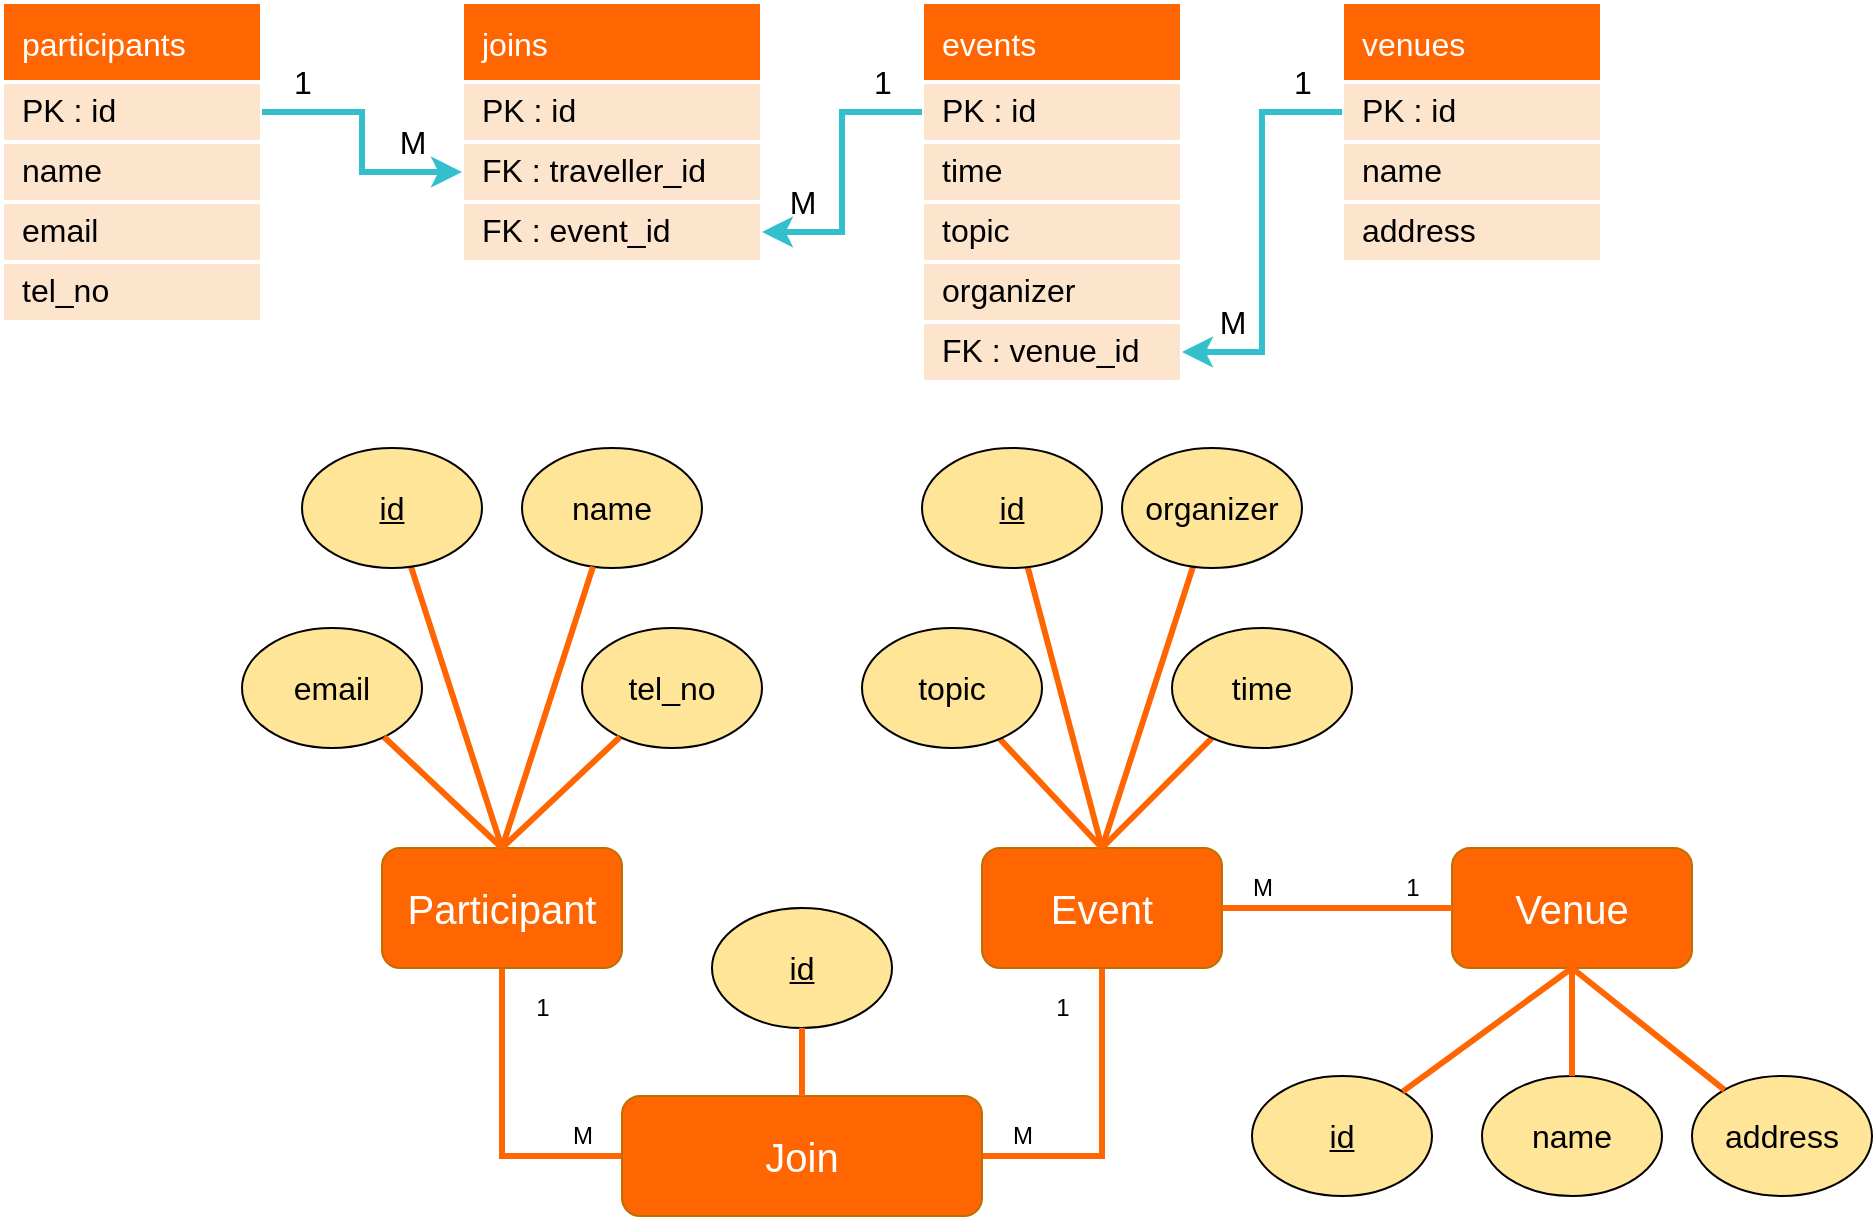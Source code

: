 <mxfile version="16.2.7" type="github">
  <diagram id="Arsce1lhnxzf3GvLfII_" name="第1頁">
    <mxGraphModel dx="1422" dy="744" grid="1" gridSize="10" guides="1" tooltips="1" connect="1" arrows="1" fold="1" page="1" pageScale="1" pageWidth="1169" pageHeight="827" math="0" shadow="0">
      <root>
        <mxCell id="0" />
        <mxCell id="1" parent="0" />
        <mxCell id="FeWT-kClf4YKD-GhPPuV-12" value="participants" style="swimlane;fontStyle=0;childLayout=stackLayout;horizontal=1;startSize=40;horizontalStack=0;resizeParent=1;resizeParentMax=0;resizeLast=0;collapsible=1;marginBottom=0;align=left;fontSize=16;fontColor=#FFFFFF;fillColor=#FF6602;spacing=0;strokeColor=#FFFFFF;strokeWidth=2;spacingLeft=10;" parent="1" vertex="1">
          <mxGeometry x="150" y="220" width="130" height="160" as="geometry">
            <mxRectangle x="150" y="220" width="110" height="40" as="alternateBounds" />
          </mxGeometry>
        </mxCell>
        <mxCell id="FeWT-kClf4YKD-GhPPuV-20" value="PK : id" style="text;strokeColor=#FFFFFF;fillColor=#FDE5CD;spacingLeft=10;spacingRight=0;overflow=hidden;rotatable=0;points=[[0,0.5],[1,0.5]];portConstraint=eastwest;fontSize=16;strokeWidth=2;perimeterSpacing=0;sketch=0;shadow=0;rounded=0;glass=0;spacing=0;fontStyle=0" parent="FeWT-kClf4YKD-GhPPuV-12" vertex="1">
          <mxGeometry y="40" width="130" height="30" as="geometry" />
        </mxCell>
        <mxCell id="FeWT-kClf4YKD-GhPPuV-13" value="name" style="text;strokeColor=#FFFFFF;fillColor=#FDE5CD;spacingLeft=10;spacingRight=0;overflow=hidden;rotatable=0;points=[[0,0.5],[1,0.5]];portConstraint=eastwest;fontSize=16;strokeWidth=2;sketch=0;shadow=0;rounded=0;glass=0;spacing=0;" parent="FeWT-kClf4YKD-GhPPuV-12" vertex="1">
          <mxGeometry y="70" width="130" height="30" as="geometry" />
        </mxCell>
        <mxCell id="AC0keNQ9pMUgS8oNDT1f-38" value="email" style="text;strokeColor=#FFFFFF;fillColor=#FDE5CD;spacingLeft=10;spacingRight=0;overflow=hidden;rotatable=0;points=[[0,0.5],[1,0.5]];portConstraint=eastwest;fontSize=16;strokeWidth=2;sketch=0;shadow=0;rounded=0;glass=0;spacing=0;" vertex="1" parent="FeWT-kClf4YKD-GhPPuV-12">
          <mxGeometry y="100" width="130" height="30" as="geometry" />
        </mxCell>
        <mxCell id="AC0keNQ9pMUgS8oNDT1f-43" value="tel_no" style="text;strokeColor=#FFFFFF;fillColor=#FDE5CD;spacingLeft=10;spacingRight=0;overflow=hidden;rotatable=0;points=[[0,0.5],[1,0.5]];portConstraint=eastwest;fontSize=16;strokeWidth=2;sketch=0;shadow=0;rounded=0;glass=0;spacing=0;" vertex="1" parent="FeWT-kClf4YKD-GhPPuV-12">
          <mxGeometry y="130" width="130" height="30" as="geometry" />
        </mxCell>
        <mxCell id="FeWT-kClf4YKD-GhPPuV-21" value="joins" style="swimlane;fontStyle=0;childLayout=stackLayout;horizontal=1;startSize=40;horizontalStack=0;resizeParent=1;resizeParentMax=0;resizeLast=0;collapsible=1;marginBottom=0;align=left;fontSize=16;fontColor=#FFFFFF;fillColor=#FF6602;spacing=0;strokeColor=#FFFFFF;strokeWidth=2;spacingLeft=10;" parent="1" vertex="1">
          <mxGeometry x="380" y="220" width="150" height="130" as="geometry">
            <mxRectangle x="150" y="220" width="110" height="40" as="alternateBounds" />
          </mxGeometry>
        </mxCell>
        <mxCell id="FeWT-kClf4YKD-GhPPuV-22" value="PK : id" style="text;strokeColor=#FFFFFF;fillColor=#FDE5CD;spacingLeft=10;spacingRight=0;overflow=hidden;rotatable=0;points=[[0,0.5],[1,0.5]];portConstraint=eastwest;fontSize=16;strokeWidth=2;perimeterSpacing=0;sketch=0;shadow=0;rounded=0;glass=0;spacing=0;fontStyle=0" parent="FeWT-kClf4YKD-GhPPuV-21" vertex="1">
          <mxGeometry y="40" width="150" height="30" as="geometry" />
        </mxCell>
        <mxCell id="FeWT-kClf4YKD-GhPPuV-57" value="FK : traveller_id" style="text;strokeColor=#FFFFFF;fillColor=#FDE5CD;spacingLeft=10;spacingRight=0;overflow=hidden;rotatable=0;points=[[0,0.5],[1,0.5]];portConstraint=eastwest;fontSize=16;strokeWidth=2;sketch=0;shadow=0;rounded=0;glass=0;spacing=0;" parent="FeWT-kClf4YKD-GhPPuV-21" vertex="1">
          <mxGeometry y="70" width="150" height="30" as="geometry" />
        </mxCell>
        <mxCell id="FeWT-kClf4YKD-GhPPuV-51" value="FK : event_id" style="text;strokeColor=#FFFFFF;fillColor=#FDE5CD;spacingLeft=10;spacingRight=0;overflow=hidden;rotatable=0;points=[[0,0.5],[1,0.5]];portConstraint=eastwest;fontSize=16;strokeWidth=2;sketch=0;shadow=0;rounded=0;glass=0;spacing=0;" parent="FeWT-kClf4YKD-GhPPuV-21" vertex="1">
          <mxGeometry y="100" width="150" height="30" as="geometry" />
        </mxCell>
        <mxCell id="FeWT-kClf4YKD-GhPPuV-58" style="edgeStyle=orthogonalEdgeStyle;rounded=0;orthogonalLoop=1;jettySize=auto;html=1;fontSize=16;fontColor=#FFFFFF;strokeWidth=3;strokeColor=#33BFCC;entryX=0;entryY=0.5;entryDx=0;entryDy=0;" parent="1" source="FeWT-kClf4YKD-GhPPuV-20" target="FeWT-kClf4YKD-GhPPuV-57" edge="1">
          <mxGeometry relative="1" as="geometry" />
        </mxCell>
        <mxCell id="FeWT-kClf4YKD-GhPPuV-59" value="&lt;div&gt;1&lt;/div&gt;" style="text;html=1;align=center;verticalAlign=middle;resizable=0;points=[];autosize=1;strokeColor=none;fillColor=none;fontSize=16;fontColor=#000000;" parent="1" vertex="1">
          <mxGeometry x="290" y="250" width="20" height="20" as="geometry" />
        </mxCell>
        <mxCell id="FeWT-kClf4YKD-GhPPuV-60" value="M" style="text;html=1;align=center;verticalAlign=middle;resizable=0;points=[];autosize=1;strokeColor=none;fillColor=none;fontSize=16;fontColor=#000000;" parent="1" vertex="1">
          <mxGeometry x="340" y="280" width="30" height="20" as="geometry" />
        </mxCell>
        <mxCell id="AC0keNQ9pMUgS8oNDT1f-81" style="edgeStyle=orthogonalEdgeStyle;rounded=0;orthogonalLoop=1;jettySize=auto;html=1;entryX=0;entryY=0.5;entryDx=0;entryDy=0;strokeWidth=3;endArrow=none;endFill=0;strokeColor=#FF6602;" edge="1" parent="1" source="AC0keNQ9pMUgS8oNDT1f-82" target="AC0keNQ9pMUgS8oNDT1f-113">
          <mxGeometry relative="1" as="geometry" />
        </mxCell>
        <mxCell id="AC0keNQ9pMUgS8oNDT1f-82" value="Participant" style="rounded=1;whiteSpace=wrap;html=1;fillColor=#FF6602;strokeColor=#BD7000;fontColor=#FFFFFF;fontSize=20;" vertex="1" parent="1">
          <mxGeometry x="340" y="643" width="120" height="60" as="geometry" />
        </mxCell>
        <mxCell id="AC0keNQ9pMUgS8oNDT1f-83" value="M" style="text;html=1;align=center;verticalAlign=middle;resizable=0;points=[];autosize=1;strokeColor=none;fillColor=none;" vertex="1" parent="1">
          <mxGeometry x="430" y="777" width="20" height="20" as="geometry" />
        </mxCell>
        <mxCell id="AC0keNQ9pMUgS8oNDT1f-84" value="&lt;div&gt;M&lt;/div&gt;" style="text;html=1;align=center;verticalAlign=middle;resizable=0;points=[];autosize=1;strokeColor=none;fillColor=none;" vertex="1" parent="1">
          <mxGeometry x="650" y="777" width="20" height="20" as="geometry" />
        </mxCell>
        <mxCell id="AC0keNQ9pMUgS8oNDT1f-85" style="edgeStyle=none;rounded=0;orthogonalLoop=1;jettySize=auto;html=1;fontSize=16;fontColor=#FFFFFF;endArrow=none;endFill=0;strokeColor=#FF6602;strokeWidth=3;" edge="1" parent="1" source="AC0keNQ9pMUgS8oNDT1f-86">
          <mxGeometry relative="1" as="geometry">
            <mxPoint x="400" y="643" as="targetPoint" />
          </mxGeometry>
        </mxCell>
        <mxCell id="AC0keNQ9pMUgS8oNDT1f-86" value="&lt;u&gt;id&lt;/u&gt;" style="ellipse;whiteSpace=wrap;html=1;fillColor=#FFE598;fontSize=16;" vertex="1" parent="1">
          <mxGeometry x="300" y="443" width="90" height="60" as="geometry" />
        </mxCell>
        <mxCell id="AC0keNQ9pMUgS8oNDT1f-87" style="edgeStyle=orthogonalEdgeStyle;rounded=0;orthogonalLoop=1;jettySize=auto;html=1;entryX=1;entryY=0.5;entryDx=0;entryDy=0;strokeWidth=3;endArrow=none;endFill=0;strokeColor=#FF6602;" edge="1" parent="1" source="AC0keNQ9pMUgS8oNDT1f-88" target="AC0keNQ9pMUgS8oNDT1f-113">
          <mxGeometry relative="1" as="geometry" />
        </mxCell>
        <mxCell id="AC0keNQ9pMUgS8oNDT1f-88" value="Event" style="rounded=1;whiteSpace=wrap;html=1;fillColor=#FF6602;strokeColor=#BD7000;fontColor=#FFFFFF;fontSize=20;" vertex="1" parent="1">
          <mxGeometry x="640" y="643" width="120" height="60" as="geometry" />
        </mxCell>
        <mxCell id="AC0keNQ9pMUgS8oNDT1f-89" value="name" style="ellipse;whiteSpace=wrap;html=1;fillColor=#FFE598;fontSize=16;" vertex="1" parent="1">
          <mxGeometry x="410" y="443" width="90" height="60" as="geometry" />
        </mxCell>
        <mxCell id="AC0keNQ9pMUgS8oNDT1f-90" style="edgeStyle=none;rounded=0;orthogonalLoop=1;jettySize=auto;html=1;fontSize=16;fontColor=#FFFFFF;endArrow=none;endFill=0;strokeColor=#FF6602;strokeWidth=3;entryX=0.5;entryY=0;entryDx=0;entryDy=0;" edge="1" parent="1" source="AC0keNQ9pMUgS8oNDT1f-91" target="AC0keNQ9pMUgS8oNDT1f-88">
          <mxGeometry relative="1" as="geometry">
            <mxPoint x="706" y="703" as="targetPoint" />
          </mxGeometry>
        </mxCell>
        <mxCell id="AC0keNQ9pMUgS8oNDT1f-91" value="topic" style="ellipse;whiteSpace=wrap;html=1;fillColor=#FFE598;fontSize=16;fontStyle=0" vertex="1" parent="1">
          <mxGeometry x="580" y="533" width="90" height="60" as="geometry" />
        </mxCell>
        <mxCell id="AC0keNQ9pMUgS8oNDT1f-92" style="edgeStyle=none;rounded=0;orthogonalLoop=1;jettySize=auto;html=1;fontSize=16;fontColor=#FFFFFF;endArrow=none;endFill=0;strokeColor=#FF6602;strokeWidth=3;entryX=0.5;entryY=0;entryDx=0;entryDy=0;" edge="1" parent="1" source="AC0keNQ9pMUgS8oNDT1f-93" target="AC0keNQ9pMUgS8oNDT1f-88">
          <mxGeometry relative="1" as="geometry">
            <mxPoint x="710" y="703" as="targetPoint" />
          </mxGeometry>
        </mxCell>
        <mxCell id="AC0keNQ9pMUgS8oNDT1f-93" value="organizer" style="ellipse;whiteSpace=wrap;html=1;fillColor=#FFE598;fontSize=16;" vertex="1" parent="1">
          <mxGeometry x="710" y="443" width="90" height="60" as="geometry" />
        </mxCell>
        <mxCell id="AC0keNQ9pMUgS8oNDT1f-94" style="edgeStyle=none;rounded=0;orthogonalLoop=1;jettySize=auto;html=1;fontSize=16;fontColor=#FFFFFF;endArrow=none;endFill=0;strokeColor=#FF6602;strokeWidth=3;" edge="1" parent="1" source="AC0keNQ9pMUgS8oNDT1f-95">
          <mxGeometry relative="1" as="geometry">
            <mxPoint x="700" y="643" as="targetPoint" />
          </mxGeometry>
        </mxCell>
        <mxCell id="AC0keNQ9pMUgS8oNDT1f-95" value="time" style="ellipse;whiteSpace=wrap;html=1;fillColor=#FFE598;fontSize=16;" vertex="1" parent="1">
          <mxGeometry x="735" y="533" width="90" height="60" as="geometry" />
        </mxCell>
        <mxCell id="AC0keNQ9pMUgS8oNDT1f-96" style="edgeStyle=none;rounded=0;orthogonalLoop=1;jettySize=auto;html=1;fontSize=16;fontColor=#FFFFFF;endArrow=none;endFill=0;strokeColor=#FF6602;strokeWidth=3;entryX=0.5;entryY=0;entryDx=0;entryDy=0;" edge="1" parent="1" source="AC0keNQ9pMUgS8oNDT1f-97" target="AC0keNQ9pMUgS8oNDT1f-88">
          <mxGeometry relative="1" as="geometry" />
        </mxCell>
        <mxCell id="AC0keNQ9pMUgS8oNDT1f-97" value="id" style="ellipse;whiteSpace=wrap;html=1;fillColor=#FFE598;fontSize=16;fontStyle=4" vertex="1" parent="1">
          <mxGeometry x="610" y="443" width="90" height="60" as="geometry" />
        </mxCell>
        <mxCell id="AC0keNQ9pMUgS8oNDT1f-98" style="edgeStyle=none;rounded=0;orthogonalLoop=1;jettySize=auto;html=1;fontSize=16;fontColor=#FFFFFF;endArrow=none;endFill=0;strokeColor=#FF6602;strokeWidth=3;entryX=0.5;entryY=0;entryDx=0;entryDy=0;" edge="1" parent="1" source="AC0keNQ9pMUgS8oNDT1f-89" target="AC0keNQ9pMUgS8oNDT1f-82">
          <mxGeometry relative="1" as="geometry">
            <mxPoint x="406.412" y="786.283" as="sourcePoint" />
            <mxPoint x="400" y="843" as="targetPoint" />
          </mxGeometry>
        </mxCell>
        <mxCell id="AC0keNQ9pMUgS8oNDT1f-99" value="Venue" style="rounded=1;whiteSpace=wrap;html=1;fillColor=#FF6602;strokeColor=#BD7000;fontColor=#FFFFFF;fontSize=20;" vertex="1" parent="1">
          <mxGeometry x="875" y="643" width="120" height="60" as="geometry" />
        </mxCell>
        <mxCell id="AC0keNQ9pMUgS8oNDT1f-100" style="edgeStyle=none;rounded=0;orthogonalLoop=1;jettySize=auto;html=1;fontSize=16;fontColor=#FFFFFF;endArrow=none;endFill=0;strokeColor=#FF6602;strokeWidth=3;exitX=1;exitY=0.5;exitDx=0;exitDy=0;" edge="1" parent="1" source="AC0keNQ9pMUgS8oNDT1f-88" target="AC0keNQ9pMUgS8oNDT1f-99">
          <mxGeometry relative="1" as="geometry">
            <mxPoint x="780" y="672" as="sourcePoint" />
            <mxPoint x="920" y="672" as="targetPoint" />
          </mxGeometry>
        </mxCell>
        <mxCell id="AC0keNQ9pMUgS8oNDT1f-101" value="M" style="text;html=1;align=center;verticalAlign=middle;resizable=0;points=[];autosize=1;strokeColor=none;fillColor=none;" vertex="1" parent="1">
          <mxGeometry x="770" y="653" width="20" height="20" as="geometry" />
        </mxCell>
        <mxCell id="AC0keNQ9pMUgS8oNDT1f-102" value="1" style="text;html=1;align=center;verticalAlign=middle;resizable=0;points=[];autosize=1;strokeColor=none;fillColor=none;" vertex="1" parent="1">
          <mxGeometry x="845" y="653" width="20" height="20" as="geometry" />
        </mxCell>
        <mxCell id="AC0keNQ9pMUgS8oNDT1f-103" value="tel_no" style="ellipse;whiteSpace=wrap;html=1;fillColor=#FFE598;fontSize=16;" vertex="1" parent="1">
          <mxGeometry x="440" y="533" width="90" height="60" as="geometry" />
        </mxCell>
        <mxCell id="AC0keNQ9pMUgS8oNDT1f-104" value="&lt;span style=&quot;white-space: pre&quot;&gt;email&lt;br&gt;&lt;/span&gt;" style="ellipse;whiteSpace=wrap;html=1;fillColor=#FFE598;fontSize=16;" vertex="1" parent="1">
          <mxGeometry x="270" y="533" width="90" height="60" as="geometry" />
        </mxCell>
        <mxCell id="AC0keNQ9pMUgS8oNDT1f-105" style="edgeStyle=none;rounded=0;orthogonalLoop=1;jettySize=auto;html=1;fontSize=16;fontColor=#FFFFFF;endArrow=none;endFill=0;strokeColor=#FF6602;strokeWidth=3;exitX=0.5;exitY=0;exitDx=0;exitDy=0;" edge="1" parent="1" source="AC0keNQ9pMUgS8oNDT1f-82" target="AC0keNQ9pMUgS8oNDT1f-104">
          <mxGeometry relative="1" as="geometry">
            <mxPoint x="270.005" y="673.003" as="sourcePoint" />
            <mxPoint x="324.88" y="746.17" as="targetPoint" />
          </mxGeometry>
        </mxCell>
        <mxCell id="AC0keNQ9pMUgS8oNDT1f-106" style="edgeStyle=none;rounded=0;orthogonalLoop=1;jettySize=auto;html=1;fontSize=16;fontColor=#FFFFFF;endArrow=none;endFill=0;strokeColor=#FF6602;strokeWidth=3;exitX=0.5;exitY=0;exitDx=0;exitDy=0;" edge="1" parent="1" source="AC0keNQ9pMUgS8oNDT1f-82" target="AC0keNQ9pMUgS8oNDT1f-103">
          <mxGeometry relative="1" as="geometry">
            <mxPoint x="410" y="713" as="sourcePoint" />
            <mxPoint x="357.041" y="775.845" as="targetPoint" />
          </mxGeometry>
        </mxCell>
        <mxCell id="AC0keNQ9pMUgS8oNDT1f-107" value="id" style="ellipse;whiteSpace=wrap;html=1;fillColor=#FFE598;fontSize=16;fontStyle=4" vertex="1" parent="1">
          <mxGeometry x="775" y="757" width="90" height="60" as="geometry" />
        </mxCell>
        <mxCell id="AC0keNQ9pMUgS8oNDT1f-108" style="edgeStyle=none;rounded=0;orthogonalLoop=1;jettySize=auto;html=1;fontSize=16;fontColor=#FFFFFF;endArrow=none;endFill=0;strokeColor=#FF6602;strokeWidth=3;entryX=0.5;entryY=1;entryDx=0;entryDy=0;" edge="1" parent="1" source="AC0keNQ9pMUgS8oNDT1f-107" target="AC0keNQ9pMUgS8oNDT1f-99">
          <mxGeometry relative="1" as="geometry">
            <mxPoint x="650.9" y="582.994" as="sourcePoint" />
            <mxPoint x="653.846" y="653" as="targetPoint" />
          </mxGeometry>
        </mxCell>
        <mxCell id="AC0keNQ9pMUgS8oNDT1f-109" value="name" style="ellipse;whiteSpace=wrap;html=1;fillColor=#FFE598;fontSize=16;" vertex="1" parent="1">
          <mxGeometry x="890" y="757" width="90" height="60" as="geometry" />
        </mxCell>
        <mxCell id="AC0keNQ9pMUgS8oNDT1f-110" value="address" style="ellipse;whiteSpace=wrap;html=1;fillColor=#FFE598;fontSize=16;" vertex="1" parent="1">
          <mxGeometry x="995" y="757" width="90" height="60" as="geometry" />
        </mxCell>
        <mxCell id="AC0keNQ9pMUgS8oNDT1f-111" style="edgeStyle=none;rounded=0;orthogonalLoop=1;jettySize=auto;html=1;fontSize=16;fontColor=#FFFFFF;endArrow=none;endFill=0;strokeColor=#FF6602;strokeWidth=3;" edge="1" parent="1" source="AC0keNQ9pMUgS8oNDT1f-109" target="AC0keNQ9pMUgS8oNDT1f-99">
          <mxGeometry relative="1" as="geometry">
            <mxPoint x="927.398" y="582.592" as="sourcePoint" />
            <mxPoint x="945" y="653" as="targetPoint" />
          </mxGeometry>
        </mxCell>
        <mxCell id="AC0keNQ9pMUgS8oNDT1f-112" style="edgeStyle=none;rounded=0;orthogonalLoop=1;jettySize=auto;html=1;fontSize=16;fontColor=#FFFFFF;endArrow=none;endFill=0;strokeColor=#FF6602;strokeWidth=3;entryX=0.5;entryY=1;entryDx=0;entryDy=0;" edge="1" parent="1" source="AC0keNQ9pMUgS8oNDT1f-110" target="AC0keNQ9pMUgS8oNDT1f-99">
          <mxGeometry relative="1" as="geometry">
            <mxPoint x="1056.15" y="628.44" as="sourcePoint" />
            <mxPoint x="1005" y="683" as="targetPoint" />
          </mxGeometry>
        </mxCell>
        <mxCell id="AC0keNQ9pMUgS8oNDT1f-113" value="Join" style="rounded=1;whiteSpace=wrap;html=1;fillColor=#FF6602;strokeColor=#BD7000;fontColor=#FFFFFF;fontSize=20;" vertex="1" parent="1">
          <mxGeometry x="460" y="767" width="180" height="60" as="geometry" />
        </mxCell>
        <mxCell id="AC0keNQ9pMUgS8oNDT1f-114" value="1" style="text;html=1;align=center;verticalAlign=middle;resizable=0;points=[];autosize=1;strokeColor=none;fillColor=none;" vertex="1" parent="1">
          <mxGeometry x="410" y="713" width="20" height="20" as="geometry" />
        </mxCell>
        <mxCell id="AC0keNQ9pMUgS8oNDT1f-115" value="1" style="text;html=1;align=center;verticalAlign=middle;resizable=0;points=[];autosize=1;strokeColor=none;fillColor=none;" vertex="1" parent="1">
          <mxGeometry x="670" y="713" width="20" height="20" as="geometry" />
        </mxCell>
        <mxCell id="AC0keNQ9pMUgS8oNDT1f-116" value="id" style="ellipse;whiteSpace=wrap;html=1;fillColor=#FFE598;fontSize=16;fontStyle=4" vertex="1" parent="1">
          <mxGeometry x="505" y="673" width="90" height="60" as="geometry" />
        </mxCell>
        <mxCell id="AC0keNQ9pMUgS8oNDT1f-117" style="edgeStyle=none;rounded=0;orthogonalLoop=1;jettySize=auto;html=1;fontSize=16;fontColor=#FFFFFF;endArrow=none;endFill=0;strokeColor=#FF6602;strokeWidth=3;entryX=0.5;entryY=0;entryDx=0;entryDy=0;" edge="1" parent="1" source="AC0keNQ9pMUgS8oNDT1f-116" target="AC0keNQ9pMUgS8oNDT1f-113">
          <mxGeometry relative="1" as="geometry">
            <mxPoint x="610" y="690.28" as="targetPoint" />
            <mxPoint x="558.85" y="635.72" as="sourcePoint" />
          </mxGeometry>
        </mxCell>
        <mxCell id="AC0keNQ9pMUgS8oNDT1f-122" value="events" style="swimlane;fontStyle=0;childLayout=stackLayout;horizontal=1;startSize=40;horizontalStack=0;resizeParent=1;resizeParentMax=0;resizeLast=0;collapsible=1;marginBottom=0;align=left;fontSize=16;fontColor=#FFFFFF;fillColor=#FF6602;spacing=0;strokeColor=#FFFFFF;strokeWidth=2;spacingLeft=10;" vertex="1" parent="1">
          <mxGeometry x="610" y="220" width="130" height="190" as="geometry">
            <mxRectangle x="150" y="220" width="110" height="40" as="alternateBounds" />
          </mxGeometry>
        </mxCell>
        <mxCell id="AC0keNQ9pMUgS8oNDT1f-123" value="PK : id" style="text;strokeColor=#FFFFFF;fillColor=#FDE5CD;spacingLeft=10;spacingRight=0;overflow=hidden;rotatable=0;points=[[0,0.5],[1,0.5]];portConstraint=eastwest;fontSize=16;strokeWidth=2;perimeterSpacing=0;sketch=0;shadow=0;rounded=0;glass=0;spacing=0;fontStyle=0" vertex="1" parent="AC0keNQ9pMUgS8oNDT1f-122">
          <mxGeometry y="40" width="130" height="30" as="geometry" />
        </mxCell>
        <mxCell id="AC0keNQ9pMUgS8oNDT1f-124" value="time" style="text;strokeColor=#FFFFFF;fillColor=#FDE5CD;spacingLeft=10;spacingRight=0;overflow=hidden;rotatable=0;points=[[0,0.5],[1,0.5]];portConstraint=eastwest;fontSize=16;strokeWidth=2;sketch=0;shadow=0;rounded=0;glass=0;spacing=0;" vertex="1" parent="AC0keNQ9pMUgS8oNDT1f-122">
          <mxGeometry y="70" width="130" height="30" as="geometry" />
        </mxCell>
        <mxCell id="AC0keNQ9pMUgS8oNDT1f-125" value="topic" style="text;strokeColor=#FFFFFF;fillColor=#FDE5CD;spacingLeft=10;spacingRight=0;overflow=hidden;rotatable=0;points=[[0,0.5],[1,0.5]];portConstraint=eastwest;fontSize=16;strokeWidth=2;sketch=0;shadow=0;rounded=0;glass=0;spacing=0;" vertex="1" parent="AC0keNQ9pMUgS8oNDT1f-122">
          <mxGeometry y="100" width="130" height="30" as="geometry" />
        </mxCell>
        <mxCell id="AC0keNQ9pMUgS8oNDT1f-137" value="organizer" style="text;strokeColor=#FFFFFF;fillColor=#FDE5CD;spacingLeft=10;spacingRight=0;overflow=hidden;rotatable=0;points=[[0,0.5],[1,0.5]];portConstraint=eastwest;fontSize=16;strokeWidth=2;sketch=0;shadow=0;rounded=0;glass=0;spacing=0;" vertex="1" parent="AC0keNQ9pMUgS8oNDT1f-122">
          <mxGeometry y="130" width="130" height="30" as="geometry" />
        </mxCell>
        <mxCell id="AC0keNQ9pMUgS8oNDT1f-126" value="FK : venue_id" style="text;strokeColor=#FFFFFF;fillColor=#FDE5CD;spacingLeft=10;spacingRight=0;overflow=hidden;rotatable=0;points=[[0,0.5],[1,0.5]];portConstraint=eastwest;fontSize=16;strokeWidth=2;sketch=0;shadow=0;rounded=0;glass=0;spacing=0;" vertex="1" parent="AC0keNQ9pMUgS8oNDT1f-122">
          <mxGeometry y="160" width="130" height="30" as="geometry" />
        </mxCell>
        <mxCell id="AC0keNQ9pMUgS8oNDT1f-127" style="edgeStyle=orthogonalEdgeStyle;rounded=0;orthogonalLoop=1;jettySize=auto;html=1;fontSize=16;fontColor=#FFFFFF;strokeWidth=3;strokeColor=#33BFCC;exitX=0;exitY=0.5;exitDx=0;exitDy=0;entryX=1;entryY=0.5;entryDx=0;entryDy=0;" edge="1" parent="1" source="AC0keNQ9pMUgS8oNDT1f-123" target="FeWT-kClf4YKD-GhPPuV-51">
          <mxGeometry relative="1" as="geometry">
            <mxPoint x="290" y="285" as="sourcePoint" />
            <mxPoint x="390" y="345" as="targetPoint" />
          </mxGeometry>
        </mxCell>
        <mxCell id="AC0keNQ9pMUgS8oNDT1f-130" value="M" style="text;html=1;align=center;verticalAlign=middle;resizable=0;points=[];autosize=1;strokeColor=none;fillColor=none;fontSize=16;fontColor=#000000;" vertex="1" parent="1">
          <mxGeometry x="535" y="310" width="30" height="20" as="geometry" />
        </mxCell>
        <mxCell id="AC0keNQ9pMUgS8oNDT1f-131" value="1" style="text;html=1;align=center;verticalAlign=middle;resizable=0;points=[];autosize=1;strokeColor=none;fillColor=none;fontSize=16;fontColor=#000000;" vertex="1" parent="1">
          <mxGeometry x="580" y="250" width="20" height="20" as="geometry" />
        </mxCell>
        <mxCell id="AC0keNQ9pMUgS8oNDT1f-132" value="venues" style="swimlane;fontStyle=0;childLayout=stackLayout;horizontal=1;startSize=40;horizontalStack=0;resizeParent=1;resizeParentMax=0;resizeLast=0;collapsible=1;marginBottom=0;align=left;fontSize=16;fontColor=#FFFFFF;fillColor=#FF6602;spacing=0;strokeColor=#FFFFFF;strokeWidth=2;spacingLeft=10;" vertex="1" parent="1">
          <mxGeometry x="820" y="220" width="130" height="130" as="geometry">
            <mxRectangle x="150" y="220" width="110" height="40" as="alternateBounds" />
          </mxGeometry>
        </mxCell>
        <mxCell id="AC0keNQ9pMUgS8oNDT1f-133" value="PK : id" style="text;strokeColor=#FFFFFF;fillColor=#FDE5CD;spacingLeft=10;spacingRight=0;overflow=hidden;rotatable=0;points=[[0,0.5],[1,0.5]];portConstraint=eastwest;fontSize=16;strokeWidth=2;perimeterSpacing=0;sketch=0;shadow=0;rounded=0;glass=0;spacing=0;fontStyle=0" vertex="1" parent="AC0keNQ9pMUgS8oNDT1f-132">
          <mxGeometry y="40" width="130" height="30" as="geometry" />
        </mxCell>
        <mxCell id="AC0keNQ9pMUgS8oNDT1f-134" value="name    " style="text;strokeColor=#FFFFFF;fillColor=#FDE5CD;spacingLeft=10;spacingRight=0;overflow=hidden;rotatable=0;points=[[0,0.5],[1,0.5]];portConstraint=eastwest;fontSize=16;strokeWidth=2;sketch=0;shadow=0;rounded=0;glass=0;spacing=0;" vertex="1" parent="AC0keNQ9pMUgS8oNDT1f-132">
          <mxGeometry y="70" width="130" height="30" as="geometry" />
        </mxCell>
        <mxCell id="AC0keNQ9pMUgS8oNDT1f-135" value="address" style="text;strokeColor=#FFFFFF;fillColor=#FDE5CD;spacingLeft=10;spacingRight=0;overflow=hidden;rotatable=0;points=[[0,0.5],[1,0.5]];portConstraint=eastwest;fontSize=16;strokeWidth=2;sketch=0;shadow=0;rounded=0;glass=0;spacing=0;" vertex="1" parent="AC0keNQ9pMUgS8oNDT1f-132">
          <mxGeometry y="100" width="130" height="30" as="geometry" />
        </mxCell>
        <mxCell id="AC0keNQ9pMUgS8oNDT1f-139" style="edgeStyle=orthogonalEdgeStyle;rounded=0;orthogonalLoop=1;jettySize=auto;html=1;fontSize=16;fontColor=#FFFFFF;strokeWidth=3;strokeColor=#33BFCC;entryX=1;entryY=0.5;entryDx=0;entryDy=0;exitX=0;exitY=0.5;exitDx=0;exitDy=0;" edge="1" parent="1" source="AC0keNQ9pMUgS8oNDT1f-133" target="AC0keNQ9pMUgS8oNDT1f-126">
          <mxGeometry relative="1" as="geometry">
            <mxPoint x="800" y="290" as="sourcePoint" />
            <mxPoint x="745" y="335" as="targetPoint" />
          </mxGeometry>
        </mxCell>
        <mxCell id="AC0keNQ9pMUgS8oNDT1f-140" value="M" style="text;html=1;align=center;verticalAlign=middle;resizable=0;points=[];autosize=1;strokeColor=none;fillColor=none;fontSize=16;fontColor=#000000;" vertex="1" parent="1">
          <mxGeometry x="750" y="370" width="30" height="20" as="geometry" />
        </mxCell>
        <mxCell id="AC0keNQ9pMUgS8oNDT1f-141" value="1" style="text;html=1;align=center;verticalAlign=middle;resizable=0;points=[];autosize=1;strokeColor=none;fillColor=none;fontSize=16;fontColor=#000000;" vertex="1" parent="1">
          <mxGeometry x="790" y="250" width="20" height="20" as="geometry" />
        </mxCell>
      </root>
    </mxGraphModel>
  </diagram>
</mxfile>
